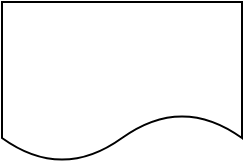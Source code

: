 <mxfile version="13.8.3"><diagram id="20NKR0finduaMMdDF93t" name="Page-1"><mxGraphModel dx="1422" dy="746" grid="1" gridSize="10" guides="1" tooltips="1" connect="1" arrows="1" fold="1" page="1" pageScale="1" pageWidth="980" pageHeight="1390" math="0" shadow="0"><root><mxCell id="0"/><mxCell id="1" parent="0"/><mxCell id="VIegMmj3Bw1Hbn4ci5vz-1" value="" style="shape=document;whiteSpace=wrap;html=1;boundedLbl=1;" parent="1" vertex="1"><mxGeometry x="190" y="260" width="120" height="80" as="geometry"/></mxCell></root></mxGraphModel></diagram></mxfile>